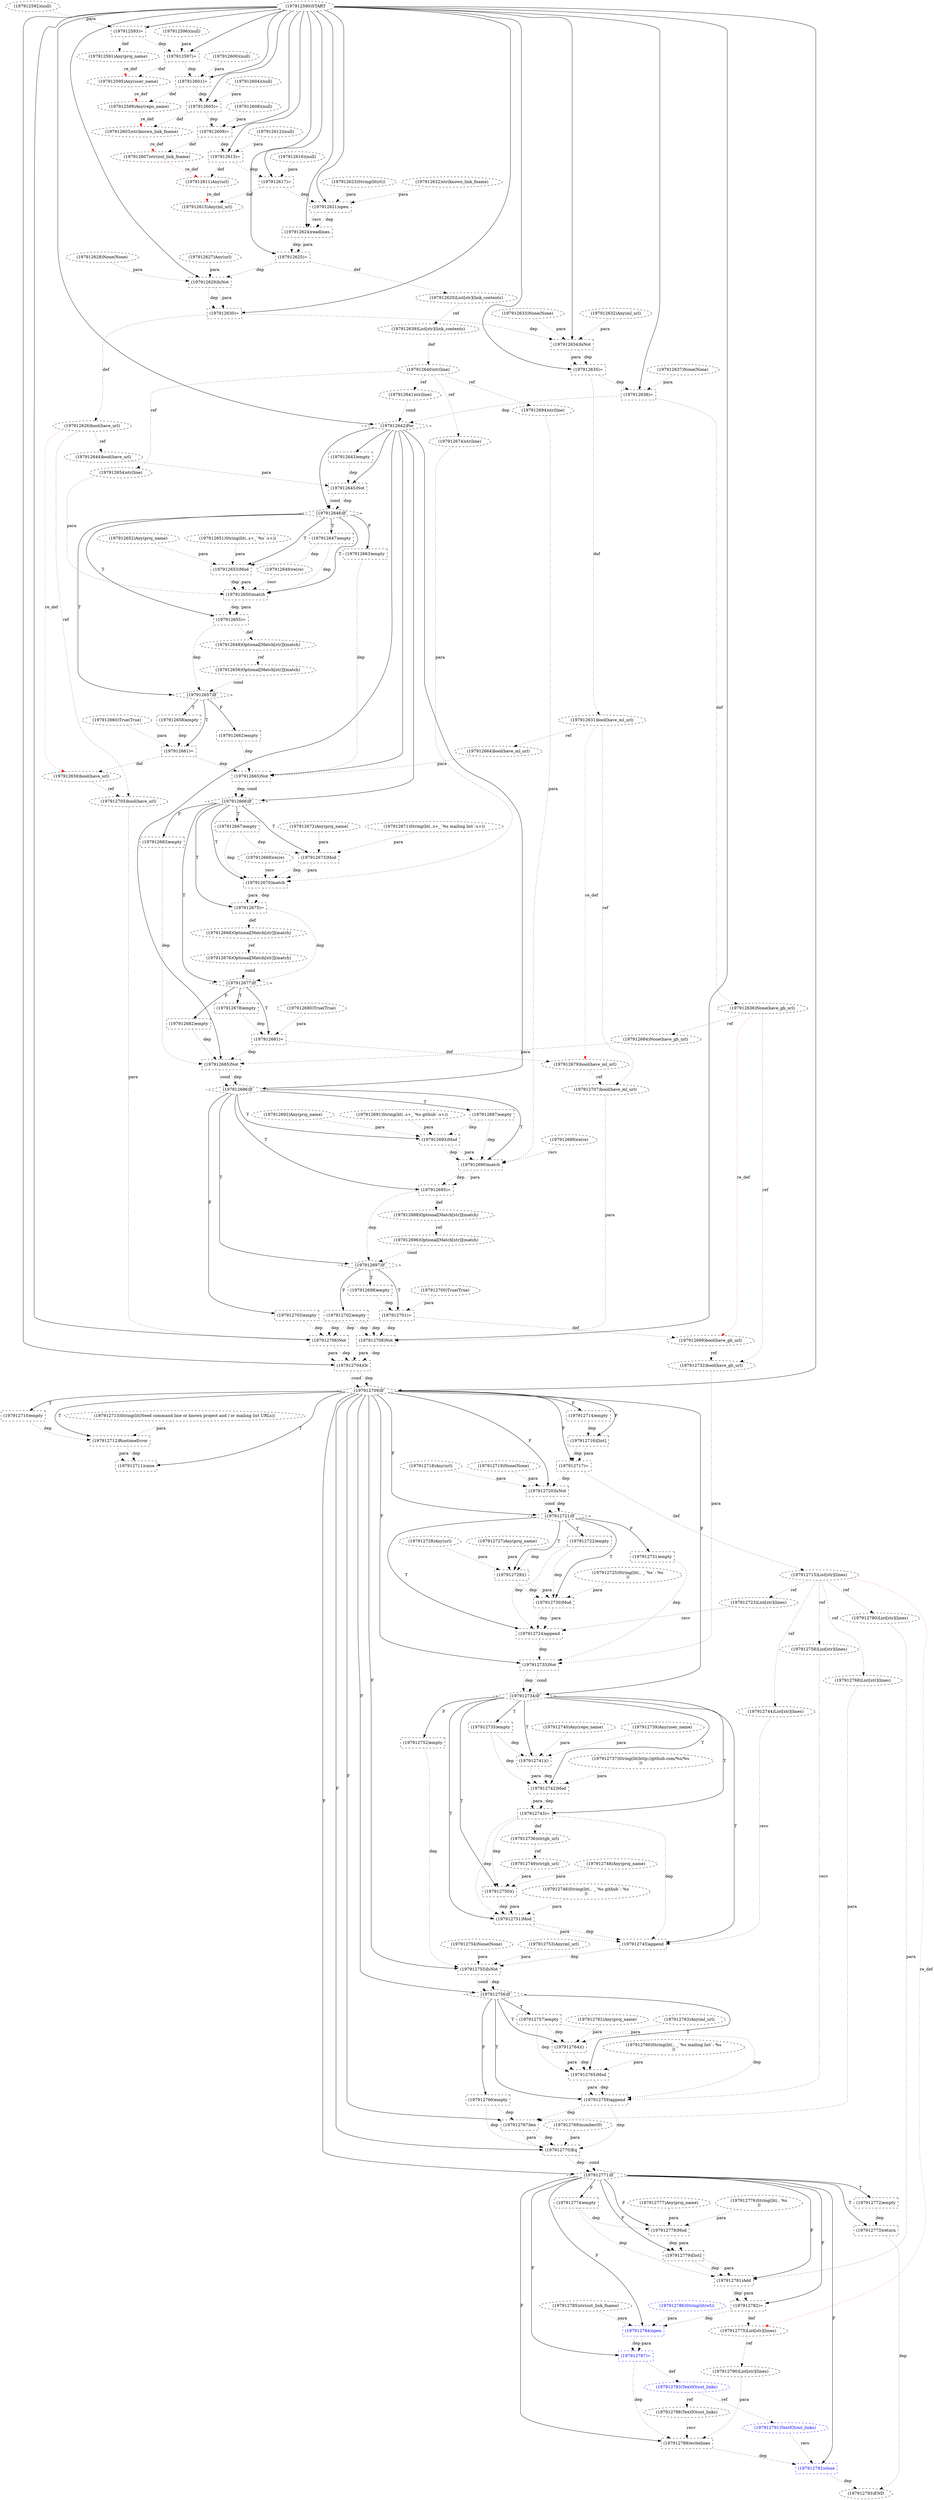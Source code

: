 digraph G {
1 [label="(197912639)List[str](link_contents)" shape=ellipse style=dashed]
2 [label="(197912749)str(gh_url)" shape=ellipse style=dashed]
3 [label="(197912688)Optional[Match[str]](match)" shape=ellipse style=dashed]
4 [label="(197912787)=" shape=box style=dashed color=blue fontcolor=blue]
5 [label="(197912609)=" shape=box style=dashed]
6 [label="(197912685)Not" shape=box style=dashed]
7 [label="(197912631)bool(have_ml_url)" shape=ellipse style=dashed]
8 [label="(197912649)re(re)" shape=ellipse style=dashed]
9 [label="(197912720)IsNot" shape=box style=dashed]
10 [label="(197912779)[list]" shape=box style=dashed]
11 [label="(197912758)List[str](lines)" shape=ellipse style=dashed]
12 [label="(197912657)If" shape=diamond style=dashed]
13 [label="(197912743)=" shape=box style=dashed]
14 [label="(197912770)Eq" shape=box style=dashed]
15 [label="(197912668)Optional[Match[str]](match)" shape=ellipse style=dashed]
16 [label="(197912686)If" shape=diamond style=dashed]
17 [label="(197912707)bool(have_ml_url)" shape=ellipse style=dashed]
18 [label="(197912697)If" shape=diamond style=dashed]
19 [label="(197912765)Mod" shape=box style=dashed]
20 [label="(197912781)Add" shape=box style=dashed]
21 [label="(197912680)True(True)" shape=ellipse style=dashed]
22 [label="(197912737)String(lit(http://github.com/%s/%s
))" shape=ellipse style=dashed]
23 [label="(197912753)Any(ml_url)" shape=ellipse style=dashed]
24 [label="(197912763)Any(ml_url)" shape=ellipse style=dashed]
25 [label="(197912710)empty" shape=box style=dashed]
26 [label="(197912724)append" shape=box style=dashed]
27 [label="(197912658)empty" shape=box style=dashed]
28 [label="(197912742)Mod" shape=box style=dashed]
29 [label="(197912767)len" shape=box style=dashed]
30 [label="(197912623)String(lit(rt))" shape=ellipse style=dashed]
31 [label="(197912669)re(re)" shape=ellipse style=dashed]
32 [label="(197912607)str(out_link_fname)" shape=ellipse style=dashed]
33 [label="(197912706)Not" shape=box style=dashed]
34 [label="(197912692)Any(proj_name)" shape=ellipse style=dashed]
35 [label="(197912691)String(lit(..\s+_`%s github`:\s+))" shape=ellipse style=dashed]
36 [label="(197912713)String(lit(Need command line or known project and / or mailing list URLs))" shape=ellipse style=dashed]
37 [label="(197912647)empty" shape=box style=dashed]
38 [label="(197912652)Any(proj_name)" shape=ellipse style=dashed]
39 [label="(197912746)String(lit(.. _`%s github`: %s
))" shape=ellipse style=dashed]
40 [label="(197912629)IsNot" shape=box style=dashed]
41 [label="(197912776)String(lit(.. %s
))" shape=ellipse style=dashed]
42 [label="(197912773)return" shape=box style=dashed]
43 [label="(197912729)()" shape=box style=dashed]
44 [label="(197912673)Mod" shape=box style=dashed]
45 [label="(197912736)str(gh_url)" shape=ellipse style=dashed]
46 [label="(197912601)=" shape=box style=dashed]
47 [label="(197912735)empty" shape=box style=dashed]
48 [label="(197912777)Any(proj_name)" shape=ellipse style=dashed]
49 [label="(197912780)List[str](lines)" shape=ellipse style=dashed]
50 [label="(197912597)=" shape=box style=dashed]
51 [label="(197912667)empty" shape=box style=dashed]
52 [label="(197912627)Any(url)" shape=ellipse style=dashed]
53 [label="(197912739)Any(user_name)" shape=ellipse style=dashed]
54 [label="(197912788)TextIO(out_links)" shape=ellipse style=dashed]
55 [label="(197912642)For" shape=diamond style=dashed]
56 [label="(197912690)match" shape=box style=dashed]
57 [label="(197912699)bool(have_gh_url)" shape=ellipse style=dashed]
58 [label="(197912595)Any(user_name)" shape=ellipse style=dashed]
59 [label="(197912694)str(line)" shape=ellipse style=dashed]
60 [label="(197912768)List[str](lines)" shape=ellipse style=dashed]
61 [label="(197912766)empty" shape=box style=dashed]
62 [label="(197912600)(null)" shape=ellipse style=dashed]
63 [label="(197912612)(null)" shape=ellipse style=dashed]
64 [label="(197912721)If" shape=diamond style=dashed]
65 [label="(197912723)List[str](lines)" shape=ellipse style=dashed]
66 [label="(197912728)Any(url)" shape=ellipse style=dashed]
67 [label="(197912672)Any(proj_name)" shape=ellipse style=dashed]
68 [label="(197912641)str(line)" shape=ellipse style=dashed]
69 [label="(197912625)=" shape=box style=dashed]
70 [label="(197912648)Optional[Match[str]](match)" shape=ellipse style=dashed]
71 [label="(197912750)()" shape=box style=dashed]
72 [label="(197912596)(null)" shape=ellipse style=dashed]
73 [label="(197912665)Not" shape=box style=dashed]
74 [label="(197912754)None(None)" shape=ellipse style=dashed]
75 [label="(197912679)bool(have_ml_url)" shape=ellipse style=dashed]
76 [label="(197912655)=" shape=box style=dashed]
77 [label="(197912714)empty" shape=box style=dashed]
78 [label="(197912621)open" shape=box style=dashed]
79 [label="(197912704)Or" shape=box style=dashed]
80 [label="(197912654)str(line)" shape=ellipse style=dashed]
81 [label="(197912664)bool(have_ml_url)" shape=ellipse style=dashed]
82 [label="(197912660)True(True)" shape=ellipse style=dashed]
83 [label="(197912785)str(out_link_fname)" shape=ellipse style=dashed]
84 [label="(197912615)Any(ml_url)" shape=ellipse style=dashed]
85 [label="(197912760)String(lit(.. _`%s mailing list`: %s
))" shape=ellipse style=dashed]
86 [label="(197912643)empty" shape=box style=dashed]
87 [label="(197912771)If" shape=diamond style=dashed]
88 [label="(197912659)bool(have_url)" shape=ellipse style=dashed]
89 [label="(197912675)=" shape=box style=dashed]
90 [label="(197912674)str(line)" shape=ellipse style=dashed]
91 [label="(197912786)String(lit(wt))" shape=ellipse style=dashed color=blue fontcolor=blue]
92 [label="(197912702)empty" shape=box style=dashed]
93 [label="(197912717)=" shape=box style=dashed]
94 [label="(197912650)match" shape=box style=dashed]
95 [label="(197912593)=" shape=box style=dashed]
96 [label="(197912784)open" shape=box style=dashed color=blue fontcolor=blue]
97 [label="(197912638)=" shape=box style=dashed]
98 [label="(197912782)=" shape=box style=dashed]
99 [label="(197912676)Optional[Match[str]](match)" shape=ellipse style=dashed]
100 [label="(197912677)If" shape=diamond style=dashed]
101 [label="(197912755)IsNot" shape=box style=dashed]
102 [label="(197912734)If" shape=diamond style=dashed]
103 [label="(197912762)Any(proj_name)" shape=ellipse style=dashed]
104 [label="(197912608)(null)" shape=ellipse style=dashed]
105 [label="(197912622)str(known_link_fname)" shape=ellipse style=dashed]
106 [label="(197912605)=" shape=box style=dashed]
107 [label="(197912635)=" shape=box style=dashed]
108 [label="(197912708)Not" shape=box style=dashed]
109 [label="(197912705)bool(have_url)" shape=ellipse style=dashed]
110 [label="(197912783)TextIO(out_links)" shape=ellipse style=dashed color=blue fontcolor=blue]
111 [label="(197912653)Mod" shape=box style=dashed]
112 [label="(197912711)raise" shape=box style=dashed]
113 [label="(197912656)Optional[Match[str]](match)" shape=ellipse style=dashed]
114 [label="(197912599)Any(repo_name)" shape=ellipse style=dashed]
115 [label="(197912603)str(known_link_fname)" shape=ellipse style=dashed]
116 [label="(197912718)Any(url)" shape=ellipse style=dashed]
117 [label="(197912698)empty" shape=box style=dashed]
118 [label="(197912670)match" shape=box style=dashed]
119 [label="(197912716)[list]" shape=box style=dashed]
120 [label="(197912678)empty" shape=box style=dashed]
121 [label="(197912634)IsNot" shape=box style=dashed]
122 [label="(197912651)String(lit(..\s+_`%s`:\s+))" shape=ellipse style=dashed]
123 [label="(197912740)Any(repo_name)" shape=ellipse style=dashed]
124 [label="(197912759)append" shape=box style=dashed]
125 [label="(197912633)None(None)" shape=ellipse style=dashed]
126 [label="(197912725)String(lit(.. _`%s`: %s
))" shape=ellipse style=dashed]
127 [label="(197912775)List[str](lines)" shape=ellipse style=dashed]
128 [label="(197912591)Any(proj_name)" shape=ellipse style=dashed]
129 [label="(197912730)Mod" shape=box style=dashed]
130 [label="(197912701)=" shape=box style=dashed]
131 [label="(197912719)None(None)" shape=ellipse style=dashed]
132 [label="(197912774)empty" shape=box style=dashed]
133 [label="(197912764)()" shape=box style=dashed]
134 [label="(197912613)=" shape=box style=dashed]
135 [label="(197912727)Any(proj_name)" shape=ellipse style=dashed]
136 [label="(197912772)empty" shape=box style=dashed]
137 [label="(197912731)empty" shape=box style=dashed]
138 [label="(197912681)=" shape=box style=dashed]
139 [label="(197912744)List[str](lines)" shape=ellipse style=dashed]
140 [label="(197912637)None(None)" shape=ellipse style=dashed]
141 [label="(197912751)Mod" shape=box style=dashed]
142 [label="(197912616)(null)" shape=ellipse style=dashed]
143 [label="(197912644)bool(have_url)" shape=ellipse style=dashed]
144 [label="(197912617)=" shape=box style=dashed]
145 [label="(197912630)=" shape=box style=dashed]
146 [label="(197912636)None(have_gh_url)" shape=ellipse style=dashed]
147 [label="(197912646)If" shape=diamond style=dashed]
148 [label="(197912700)True(True)" shape=ellipse style=dashed]
149 [label="(197912752)empty" shape=box style=dashed]
150 [label="(197912712)RuntimeError" shape=box style=dashed]
151 [label="(197912715)List[str](lines)" shape=ellipse style=dashed]
152 [label="(197912756)If" shape=diamond style=dashed]
153 [label="(197912757)empty" shape=box style=dashed]
154 [label="(197912626)bool(have_url)" shape=ellipse style=dashed]
155 [label="(197912696)Optional[Match[str]](match)" shape=ellipse style=dashed]
156 [label="(197912684)None(have_gh_url)" shape=ellipse style=dashed]
157 [label="(197912693)Mod" shape=box style=dashed]
158 [label="(197912745)append" shape=box style=dashed]
159 [label="(197912645)Not" shape=box style=dashed]
160 [label="(197912790)List[str](lines)" shape=ellipse style=dashed]
161 [label="(197912683)empty" shape=box style=dashed]
162 [label="(197912592)(null)" shape=ellipse style=dashed]
163 [label="(197912662)empty" shape=box style=dashed]
164 [label="(197912687)empty" shape=box style=dashed]
165 [label="(197912628)None(None)" shape=ellipse style=dashed]
166 [label="(197912722)empty" shape=box style=dashed]
167 [label="(197912792)close" shape=box style=dashed color=blue fontcolor=blue]
168 [label="(197912666)If" shape=diamond style=dashed]
169 [label="(197912640)str(line)" shape=ellipse style=dashed]
170 [label="(197912733)Not" shape=box style=dashed]
171 [label="(197912695)=" shape=box style=dashed]
172 [label="(197912590)START" style=dashed]
173 [label="(197912769)number(0)" shape=ellipse style=dashed]
174 [label="(197912671)String(lit(..\s+_`%s mailing list`:\s+))" shape=ellipse style=dashed]
175 [label="(197912632)Any(ml_url)" shape=ellipse style=dashed]
176 [label="(197912604)(null)" shape=ellipse style=dashed]
177 [label="(197912624)readlines" shape=box style=dashed]
178 [label="(197912732)bool(have_gh_url)" shape=ellipse style=dashed]
179 [label="(197912689)re(re)" shape=ellipse style=dashed]
180 [label="(197912611)Any(url)" shape=ellipse style=dashed]
181 [label="(197912789)writelines" shape=box style=dashed]
182 [label="(197912682)empty" shape=box style=dashed]
183 [label="(197912703)empty" shape=box style=dashed]
184 [label="(197912748)Any(proj_name)" shape=ellipse style=dashed]
185 [label="(197912778)Mod" shape=box style=dashed]
186 [label="(197912741)()" shape=box style=dashed]
187 [label="(197912620)List[str](link_contents)" shape=ellipse style=dashed]
188 [label="(197912709)If" shape=diamond style=dashed]
189 [label="(197912791)TextIO(out_links)" shape=ellipse style=dashed color=blue fontcolor=blue]
190 [label="(197912793)END" style=dashed]
191 [label="(197912661)=" shape=box style=dashed]
192 [label="(197912663)empty" shape=box style=dashed]
187 -> 1 [label="ref" style=dotted];
45 -> 2 [label="ref" style=dotted];
171 -> 3 [label="def" style=dotted];
87 -> 4 [label="F"];
96 -> 4 [label="dep" style=dotted];
96 -> 4 [label="para" style=dotted];
172 -> 5 [label="" style=solid];
104 -> 5 [label="para" style=dotted];
106 -> 5 [label="dep" style=dotted];
55 -> 6 [label="" style=solid];
156 -> 6 [label="para" style=dotted];
182 -> 6 [label="dep" style=dotted];
138 -> 6 [label="dep" style=dotted];
161 -> 6 [label="dep" style=dotted];
107 -> 7 [label="def" style=dotted];
188 -> 9 [label="F"];
116 -> 9 [label="para" style=dotted];
131 -> 9 [label="para" style=dotted];
93 -> 9 [label="dep" style=dotted];
87 -> 10 [label="F"];
185 -> 10 [label="dep" style=dotted];
185 -> 10 [label="para" style=dotted];
151 -> 11 [label="ref" style=dotted];
147 -> 12 [label="T"];
113 -> 12 [label="cond" style=dotted];
76 -> 12 [label="dep" style=dotted];
102 -> 13 [label="T"];
28 -> 13 [label="dep" style=dotted];
28 -> 13 [label="para" style=dotted];
188 -> 14 [label="F"];
29 -> 14 [label="dep" style=dotted];
29 -> 14 [label="para" style=dotted];
173 -> 14 [label="para" style=dotted];
124 -> 14 [label="dep" style=dotted];
61 -> 14 [label="dep" style=dotted];
89 -> 15 [label="def" style=dotted];
55 -> 16 [label="" style=solid];
6 -> 16 [label="dep" style=dotted];
6 -> 16 [label="cond" style=dotted];
75 -> 17 [label="ref" style=dotted];
7 -> 17 [label="ref" style=dotted];
16 -> 18 [label="T"];
155 -> 18 [label="cond" style=dotted];
171 -> 18 [label="dep" style=dotted];
152 -> 19 [label="T"];
85 -> 19 [label="para" style=dotted];
133 -> 19 [label="dep" style=dotted];
133 -> 19 [label="para" style=dotted];
153 -> 19 [label="dep" style=dotted];
87 -> 20 [label="F"];
10 -> 20 [label="dep" style=dotted];
10 -> 20 [label="para" style=dotted];
49 -> 20 [label="para" style=dotted];
132 -> 20 [label="dep" style=dotted];
188 -> 25 [label="T"];
64 -> 26 [label="T"];
65 -> 26 [label="recv" style=dotted];
129 -> 26 [label="dep" style=dotted];
129 -> 26 [label="para" style=dotted];
166 -> 26 [label="dep" style=dotted];
12 -> 27 [label="T"];
102 -> 28 [label="T"];
22 -> 28 [label="para" style=dotted];
186 -> 28 [label="dep" style=dotted];
186 -> 28 [label="para" style=dotted];
47 -> 28 [label="dep" style=dotted];
188 -> 29 [label="F"];
60 -> 29 [label="para" style=dotted];
124 -> 29 [label="dep" style=dotted];
61 -> 29 [label="dep" style=dotted];
5 -> 32 [label="def" style=dotted];
115 -> 32 [label="re_def" style=dotted color=red];
172 -> 33 [label="" style=solid];
109 -> 33 [label="para" style=dotted];
130 -> 33 [label="dep" style=dotted];
183 -> 33 [label="dep" style=dotted];
92 -> 33 [label="dep" style=dotted];
147 -> 37 [label="T"];
172 -> 40 [label="" style=solid];
52 -> 40 [label="para" style=dotted];
165 -> 40 [label="para" style=dotted];
69 -> 40 [label="dep" style=dotted];
87 -> 42 [label="T"];
136 -> 42 [label="dep" style=dotted];
64 -> 43 [label="T"];
135 -> 43 [label="para" style=dotted];
66 -> 43 [label="para" style=dotted];
166 -> 43 [label="dep" style=dotted];
168 -> 44 [label="T"];
174 -> 44 [label="para" style=dotted];
67 -> 44 [label="para" style=dotted];
51 -> 44 [label="dep" style=dotted];
13 -> 45 [label="def" style=dotted];
172 -> 46 [label="" style=solid];
62 -> 46 [label="para" style=dotted];
50 -> 46 [label="dep" style=dotted];
102 -> 47 [label="T"];
151 -> 49 [label="ref" style=dotted];
172 -> 50 [label="" style=solid];
72 -> 50 [label="para" style=dotted];
95 -> 50 [label="dep" style=dotted];
168 -> 51 [label="T"];
110 -> 54 [label="ref" style=dotted];
172 -> 55 [label="" style=solid];
68 -> 55 [label="cond" style=dotted];
97 -> 55 [label="dep" style=dotted];
16 -> 56 [label="T"];
179 -> 56 [label="recv" style=dotted];
157 -> 56 [label="dep" style=dotted];
157 -> 56 [label="para" style=dotted];
59 -> 56 [label="para" style=dotted];
164 -> 56 [label="dep" style=dotted];
130 -> 57 [label="def" style=dotted];
146 -> 57 [label="re_def" style=dotted color=red];
50 -> 58 [label="def" style=dotted];
128 -> 58 [label="re_def" style=dotted color=red];
169 -> 59 [label="ref" style=dotted];
151 -> 60 [label="ref" style=dotted];
152 -> 61 [label="F"];
188 -> 64 [label="F"];
9 -> 64 [label="dep" style=dotted];
9 -> 64 [label="cond" style=dotted];
151 -> 65 [label="ref" style=dotted];
169 -> 68 [label="ref" style=dotted];
172 -> 69 [label="" style=solid];
177 -> 69 [label="dep" style=dotted];
177 -> 69 [label="para" style=dotted];
76 -> 70 [label="def" style=dotted];
102 -> 71 [label="T"];
184 -> 71 [label="para" style=dotted];
2 -> 71 [label="para" style=dotted];
13 -> 71 [label="dep" style=dotted];
55 -> 73 [label="" style=solid];
81 -> 73 [label="para" style=dotted];
163 -> 73 [label="dep" style=dotted];
191 -> 73 [label="dep" style=dotted];
192 -> 73 [label="dep" style=dotted];
138 -> 75 [label="def" style=dotted];
7 -> 75 [label="re_def" style=dotted color=red];
147 -> 76 [label="T"];
94 -> 76 [label="dep" style=dotted];
94 -> 76 [label="para" style=dotted];
188 -> 77 [label="F"];
172 -> 78 [label="" style=solid];
105 -> 78 [label="para" style=dotted];
30 -> 78 [label="para" style=dotted];
144 -> 78 [label="dep" style=dotted];
172 -> 79 [label="" style=solid];
33 -> 79 [label="dep" style=dotted];
33 -> 79 [label="para" style=dotted];
108 -> 79 [label="dep" style=dotted];
108 -> 79 [label="para" style=dotted];
169 -> 80 [label="ref" style=dotted];
7 -> 81 [label="ref" style=dotted];
144 -> 84 [label="def" style=dotted];
180 -> 84 [label="re_def" style=dotted color=red];
55 -> 86 [label="" style=solid];
188 -> 87 [label="F"];
14 -> 87 [label="dep" style=dotted];
14 -> 87 [label="cond" style=dotted];
191 -> 88 [label="def" style=dotted];
154 -> 88 [label="re_def" style=dotted color=red];
168 -> 89 [label="T"];
118 -> 89 [label="dep" style=dotted];
118 -> 89 [label="para" style=dotted];
169 -> 90 [label="ref" style=dotted];
18 -> 92 [label="F"];
188 -> 93 [label="F"];
119 -> 93 [label="dep" style=dotted];
119 -> 93 [label="para" style=dotted];
147 -> 94 [label="T"];
8 -> 94 [label="recv" style=dotted];
111 -> 94 [label="dep" style=dotted];
111 -> 94 [label="para" style=dotted];
80 -> 94 [label="para" style=dotted];
37 -> 94 [label="dep" style=dotted];
172 -> 95 [label="" style=solid];
162 -> 95 [label="para" style=dotted];
87 -> 96 [label="F"];
83 -> 96 [label="para" style=dotted];
91 -> 96 [label="para" style=dotted];
98 -> 96 [label="dep" style=dotted];
172 -> 97 [label="" style=solid];
140 -> 97 [label="para" style=dotted];
107 -> 97 [label="dep" style=dotted];
87 -> 98 [label="F"];
20 -> 98 [label="dep" style=dotted];
20 -> 98 [label="para" style=dotted];
15 -> 99 [label="ref" style=dotted];
168 -> 100 [label="T"];
99 -> 100 [label="cond" style=dotted];
89 -> 100 [label="dep" style=dotted];
188 -> 101 [label="F"];
23 -> 101 [label="para" style=dotted];
74 -> 101 [label="para" style=dotted];
158 -> 101 [label="dep" style=dotted];
149 -> 101 [label="dep" style=dotted];
188 -> 102 [label="F"];
170 -> 102 [label="dep" style=dotted];
170 -> 102 [label="cond" style=dotted];
172 -> 106 [label="" style=solid];
176 -> 106 [label="para" style=dotted];
46 -> 106 [label="dep" style=dotted];
172 -> 107 [label="" style=solid];
121 -> 107 [label="dep" style=dotted];
121 -> 107 [label="para" style=dotted];
172 -> 108 [label="" style=solid];
17 -> 108 [label="para" style=dotted];
130 -> 108 [label="dep" style=dotted];
183 -> 108 [label="dep" style=dotted];
92 -> 108 [label="dep" style=dotted];
88 -> 109 [label="ref" style=dotted];
154 -> 109 [label="ref" style=dotted];
4 -> 110 [label="def" style=dotted];
147 -> 111 [label="T"];
122 -> 111 [label="para" style=dotted];
38 -> 111 [label="para" style=dotted];
37 -> 111 [label="dep" style=dotted];
188 -> 112 [label="T"];
150 -> 112 [label="dep" style=dotted];
150 -> 112 [label="para" style=dotted];
70 -> 113 [label="ref" style=dotted];
46 -> 114 [label="def" style=dotted];
58 -> 114 [label="re_def" style=dotted color=red];
106 -> 115 [label="def" style=dotted];
114 -> 115 [label="re_def" style=dotted color=red];
18 -> 117 [label="T"];
168 -> 118 [label="T"];
31 -> 118 [label="recv" style=dotted];
44 -> 118 [label="dep" style=dotted];
44 -> 118 [label="para" style=dotted];
90 -> 118 [label="para" style=dotted];
51 -> 118 [label="dep" style=dotted];
188 -> 119 [label="F"];
77 -> 119 [label="dep" style=dotted];
100 -> 120 [label="T"];
172 -> 121 [label="" style=solid];
175 -> 121 [label="para" style=dotted];
125 -> 121 [label="para" style=dotted];
145 -> 121 [label="dep" style=dotted];
152 -> 124 [label="T"];
11 -> 124 [label="recv" style=dotted];
19 -> 124 [label="dep" style=dotted];
19 -> 124 [label="para" style=dotted];
153 -> 124 [label="dep" style=dotted];
98 -> 127 [label="def" style=dotted];
151 -> 127 [label="re_def" style=dotted color=red];
95 -> 128 [label="def" style=dotted];
64 -> 129 [label="T"];
126 -> 129 [label="para" style=dotted];
43 -> 129 [label="dep" style=dotted];
43 -> 129 [label="para" style=dotted];
166 -> 129 [label="dep" style=dotted];
18 -> 130 [label="T"];
148 -> 130 [label="para" style=dotted];
117 -> 130 [label="dep" style=dotted];
87 -> 132 [label="F"];
152 -> 133 [label="T"];
103 -> 133 [label="para" style=dotted];
24 -> 133 [label="para" style=dotted];
153 -> 133 [label="dep" style=dotted];
172 -> 134 [label="" style=solid];
63 -> 134 [label="para" style=dotted];
5 -> 134 [label="dep" style=dotted];
87 -> 136 [label="T"];
64 -> 137 [label="F"];
100 -> 138 [label="T"];
21 -> 138 [label="para" style=dotted];
120 -> 138 [label="dep" style=dotted];
151 -> 139 [label="ref" style=dotted];
102 -> 141 [label="T"];
39 -> 141 [label="para" style=dotted];
71 -> 141 [label="dep" style=dotted];
71 -> 141 [label="para" style=dotted];
13 -> 141 [label="dep" style=dotted];
154 -> 143 [label="ref" style=dotted];
172 -> 144 [label="" style=solid];
142 -> 144 [label="para" style=dotted];
134 -> 144 [label="dep" style=dotted];
172 -> 145 [label="" style=solid];
40 -> 145 [label="dep" style=dotted];
40 -> 145 [label="para" style=dotted];
97 -> 146 [label="def" style=dotted];
55 -> 147 [label="" style=solid];
159 -> 147 [label="dep" style=dotted];
159 -> 147 [label="cond" style=dotted];
102 -> 149 [label="F"];
188 -> 150 [label="T"];
36 -> 150 [label="para" style=dotted];
25 -> 150 [label="dep" style=dotted];
93 -> 151 [label="def" style=dotted];
188 -> 152 [label="F"];
101 -> 152 [label="dep" style=dotted];
101 -> 152 [label="cond" style=dotted];
152 -> 153 [label="T"];
145 -> 154 [label="def" style=dotted];
3 -> 155 [label="ref" style=dotted];
146 -> 156 [label="ref" style=dotted];
16 -> 157 [label="T"];
35 -> 157 [label="para" style=dotted];
34 -> 157 [label="para" style=dotted];
164 -> 157 [label="dep" style=dotted];
102 -> 158 [label="T"];
139 -> 158 [label="recv" style=dotted];
141 -> 158 [label="dep" style=dotted];
141 -> 158 [label="para" style=dotted];
13 -> 158 [label="dep" style=dotted];
55 -> 159 [label="" style=solid];
143 -> 159 [label="para" style=dotted];
86 -> 159 [label="dep" style=dotted];
127 -> 160 [label="ref" style=dotted];
168 -> 161 [label="F"];
12 -> 163 [label="F"];
16 -> 164 [label="T"];
64 -> 166 [label="T"];
87 -> 167 [label="F"];
189 -> 167 [label="recv" style=dotted];
181 -> 167 [label="dep" style=dotted];
55 -> 168 [label="" style=solid];
73 -> 168 [label="dep" style=dotted];
73 -> 168 [label="cond" style=dotted];
1 -> 169 [label="def" style=dotted];
188 -> 170 [label="F"];
178 -> 170 [label="para" style=dotted];
137 -> 170 [label="dep" style=dotted];
26 -> 170 [label="dep" style=dotted];
16 -> 171 [label="T"];
56 -> 171 [label="dep" style=dotted];
56 -> 171 [label="para" style=dotted];
172 -> 177 [label="" style=solid];
78 -> 177 [label="dep" style=dotted];
78 -> 177 [label="recv" style=dotted];
146 -> 178 [label="ref" style=dotted];
57 -> 178 [label="ref" style=dotted];
134 -> 180 [label="def" style=dotted];
32 -> 180 [label="re_def" style=dotted color=red];
87 -> 181 [label="F"];
54 -> 181 [label="recv" style=dotted];
160 -> 181 [label="para" style=dotted];
4 -> 181 [label="dep" style=dotted];
100 -> 182 [label="F"];
16 -> 183 [label="F"];
87 -> 185 [label="F"];
41 -> 185 [label="para" style=dotted];
48 -> 185 [label="para" style=dotted];
132 -> 185 [label="dep" style=dotted];
102 -> 186 [label="T"];
53 -> 186 [label="para" style=dotted];
123 -> 186 [label="para" style=dotted];
47 -> 186 [label="dep" style=dotted];
69 -> 187 [label="def" style=dotted];
172 -> 188 [label="" style=solid];
79 -> 188 [label="dep" style=dotted];
79 -> 188 [label="cond" style=dotted];
110 -> 189 [label="ref" style=dotted];
167 -> 190 [label="dep" style=dotted];
42 -> 190 [label="dep" style=dotted];
12 -> 191 [label="T"];
82 -> 191 [label="para" style=dotted];
27 -> 191 [label="dep" style=dotted];
147 -> 192 [label="F"];
}